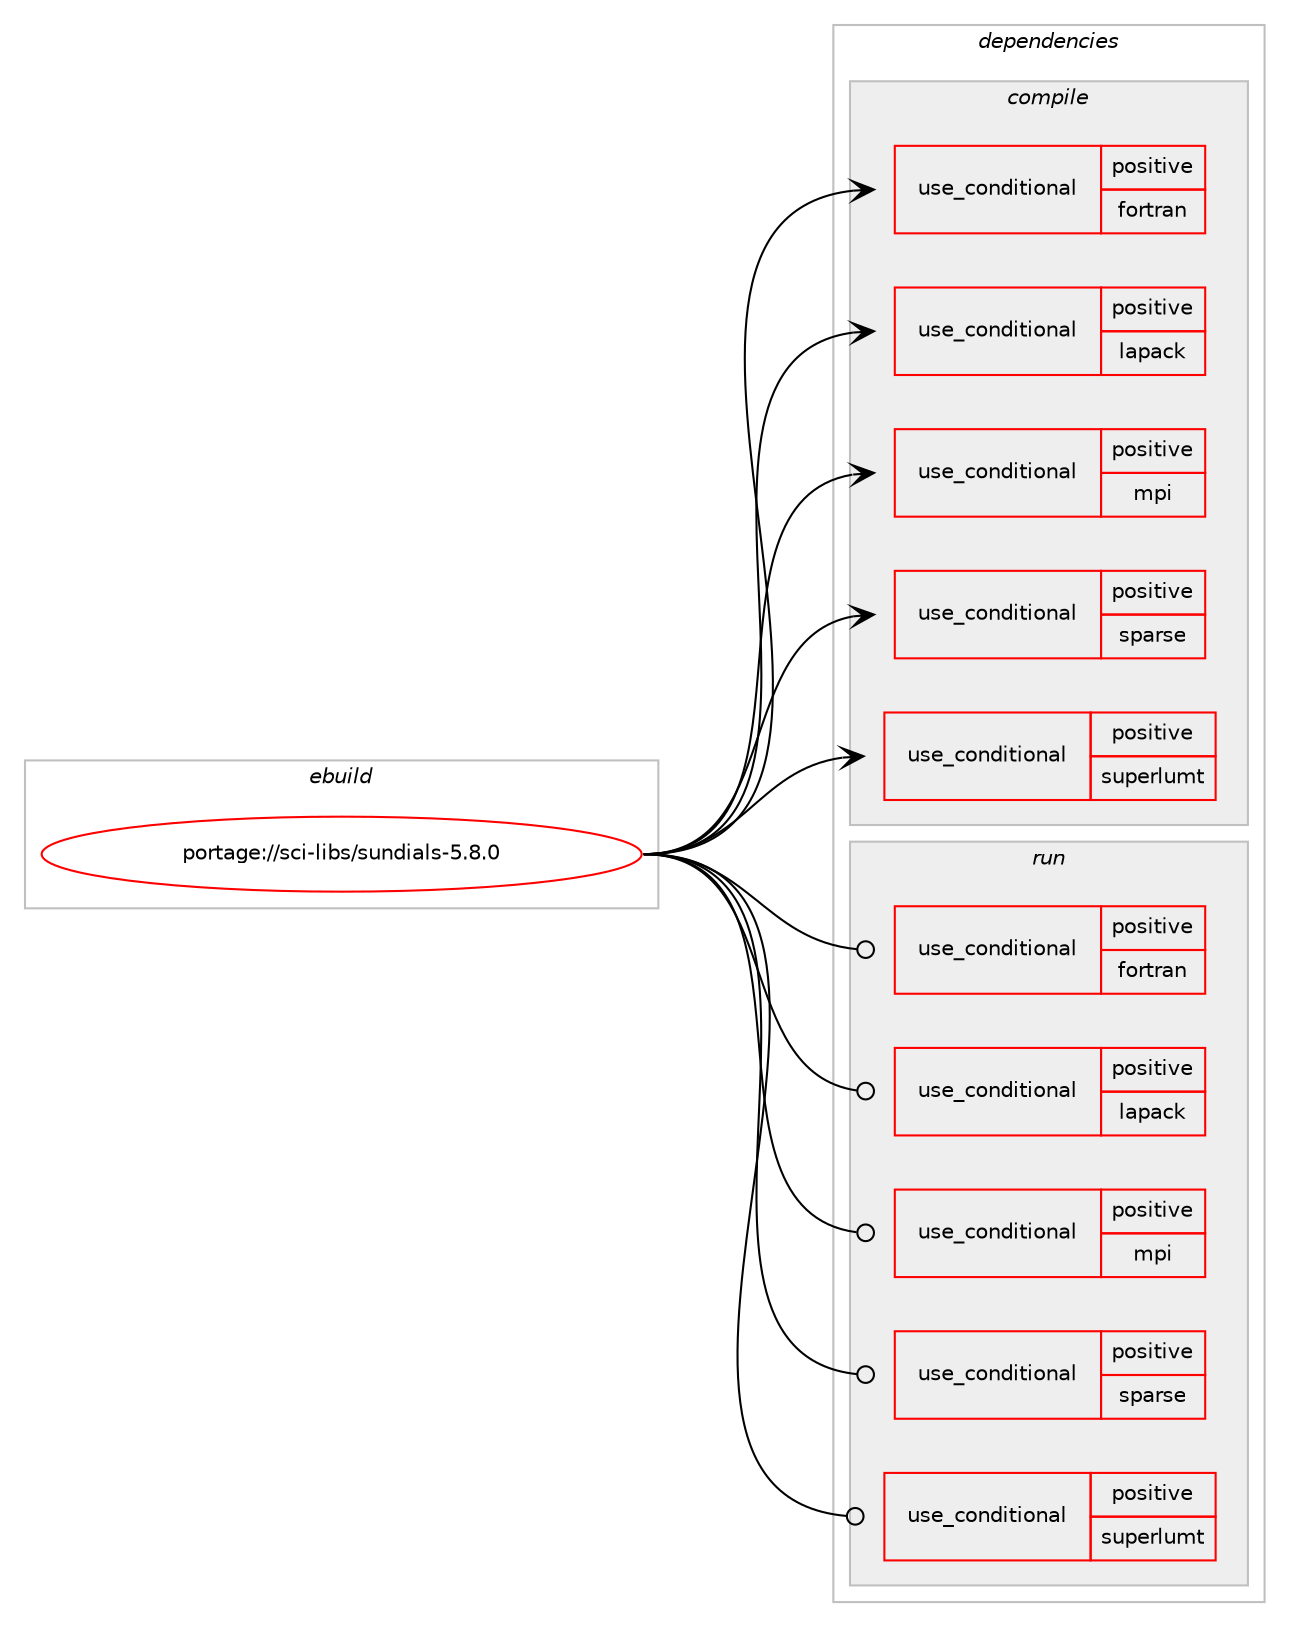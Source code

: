 digraph prolog {

# *************
# Graph options
# *************

newrank=true;
concentrate=true;
compound=true;
graph [rankdir=LR,fontname=Helvetica,fontsize=10,ranksep=1.5];#, ranksep=2.5, nodesep=0.2];
edge  [arrowhead=vee];
node  [fontname=Helvetica,fontsize=10];

# **********
# The ebuild
# **********

subgraph cluster_leftcol {
color=gray;
rank=same;
label=<<i>ebuild</i>>;
id [label="portage://sci-libs/sundials-5.8.0", color=red, width=4, href="../sci-libs/sundials-5.8.0.svg"];
}

# ****************
# The dependencies
# ****************

subgraph cluster_midcol {
color=gray;
label=<<i>dependencies</i>>;
subgraph cluster_compile {
fillcolor="#eeeeee";
style=filled;
label=<<i>compile</i>>;
subgraph cond104811 {
dependency202929 [label=<<TABLE BORDER="0" CELLBORDER="1" CELLSPACING="0" CELLPADDING="4"><TR><TD ROWSPAN="3" CELLPADDING="10">use_conditional</TD></TR><TR><TD>positive</TD></TR><TR><TD>fortran</TD></TR></TABLE>>, shape=none, color=red];
# *** BEGIN UNKNOWN DEPENDENCY TYPE (TODO) ***
# dependency202929 -> package_dependency(portage://sci-libs/sundials-5.8.0,install,no,virtual,fortran,none,[,,],[],[])
# *** END UNKNOWN DEPENDENCY TYPE (TODO) ***

}
id:e -> dependency202929:w [weight=20,style="solid",arrowhead="vee"];
subgraph cond104812 {
dependency202930 [label=<<TABLE BORDER="0" CELLBORDER="1" CELLSPACING="0" CELLPADDING="4"><TR><TD ROWSPAN="3" CELLPADDING="10">use_conditional</TD></TR><TR><TD>positive</TD></TR><TR><TD>lapack</TD></TR></TABLE>>, shape=none, color=red];
# *** BEGIN UNKNOWN DEPENDENCY TYPE (TODO) ***
# dependency202930 -> package_dependency(portage://sci-libs/sundials-5.8.0,install,no,virtual,lapack,none,[,,],[],[])
# *** END UNKNOWN DEPENDENCY TYPE (TODO) ***

}
id:e -> dependency202930:w [weight=20,style="solid",arrowhead="vee"];
subgraph cond104813 {
dependency202931 [label=<<TABLE BORDER="0" CELLBORDER="1" CELLSPACING="0" CELLPADDING="4"><TR><TD ROWSPAN="3" CELLPADDING="10">use_conditional</TD></TR><TR><TD>positive</TD></TR><TR><TD>mpi</TD></TR></TABLE>>, shape=none, color=red];
# *** BEGIN UNKNOWN DEPENDENCY TYPE (TODO) ***
# dependency202931 -> package_dependency(portage://sci-libs/sundials-5.8.0,install,no,sci-libs,hypre,none,[,,],any_same_slot,[use(optenable(fortran),none),use(optenable(mpi),none)])
# *** END UNKNOWN DEPENDENCY TYPE (TODO) ***

# *** BEGIN UNKNOWN DEPENDENCY TYPE (TODO) ***
# dependency202931 -> package_dependency(portage://sci-libs/sundials-5.8.0,install,no,virtual,mpi,none,[,,],[],[use(optenable(fortran),none)])
# *** END UNKNOWN DEPENDENCY TYPE (TODO) ***

}
id:e -> dependency202931:w [weight=20,style="solid",arrowhead="vee"];
subgraph cond104814 {
dependency202932 [label=<<TABLE BORDER="0" CELLBORDER="1" CELLSPACING="0" CELLPADDING="4"><TR><TD ROWSPAN="3" CELLPADDING="10">use_conditional</TD></TR><TR><TD>positive</TD></TR><TR><TD>sparse</TD></TR></TABLE>>, shape=none, color=red];
# *** BEGIN UNKNOWN DEPENDENCY TYPE (TODO) ***
# dependency202932 -> package_dependency(portage://sci-libs/sundials-5.8.0,install,no,sci-libs,klu,none,[,,],[],[])
# *** END UNKNOWN DEPENDENCY TYPE (TODO) ***

}
id:e -> dependency202932:w [weight=20,style="solid",arrowhead="vee"];
subgraph cond104815 {
dependency202933 [label=<<TABLE BORDER="0" CELLBORDER="1" CELLSPACING="0" CELLPADDING="4"><TR><TD ROWSPAN="3" CELLPADDING="10">use_conditional</TD></TR><TR><TD>positive</TD></TR><TR><TD>superlumt</TD></TR></TABLE>>, shape=none, color=red];
# *** BEGIN UNKNOWN DEPENDENCY TYPE (TODO) ***
# dependency202933 -> package_dependency(portage://sci-libs/sundials-5.8.0,install,no,sci-libs,superlu_mt,none,[,,],any_same_slot,[use(equal(int64),none)])
# *** END UNKNOWN DEPENDENCY TYPE (TODO) ***

}
id:e -> dependency202933:w [weight=20,style="solid",arrowhead="vee"];
}
subgraph cluster_compileandrun {
fillcolor="#eeeeee";
style=filled;
label=<<i>compile and run</i>>;
}
subgraph cluster_run {
fillcolor="#eeeeee";
style=filled;
label=<<i>run</i>>;
subgraph cond104816 {
dependency202934 [label=<<TABLE BORDER="0" CELLBORDER="1" CELLSPACING="0" CELLPADDING="4"><TR><TD ROWSPAN="3" CELLPADDING="10">use_conditional</TD></TR><TR><TD>positive</TD></TR><TR><TD>fortran</TD></TR></TABLE>>, shape=none, color=red];
# *** BEGIN UNKNOWN DEPENDENCY TYPE (TODO) ***
# dependency202934 -> package_dependency(portage://sci-libs/sundials-5.8.0,run,no,virtual,fortran,none,[,,],[],[])
# *** END UNKNOWN DEPENDENCY TYPE (TODO) ***

}
id:e -> dependency202934:w [weight=20,style="solid",arrowhead="odot"];
subgraph cond104817 {
dependency202935 [label=<<TABLE BORDER="0" CELLBORDER="1" CELLSPACING="0" CELLPADDING="4"><TR><TD ROWSPAN="3" CELLPADDING="10">use_conditional</TD></TR><TR><TD>positive</TD></TR><TR><TD>lapack</TD></TR></TABLE>>, shape=none, color=red];
# *** BEGIN UNKNOWN DEPENDENCY TYPE (TODO) ***
# dependency202935 -> package_dependency(portage://sci-libs/sundials-5.8.0,run,no,virtual,lapack,none,[,,],[],[])
# *** END UNKNOWN DEPENDENCY TYPE (TODO) ***

}
id:e -> dependency202935:w [weight=20,style="solid",arrowhead="odot"];
subgraph cond104818 {
dependency202936 [label=<<TABLE BORDER="0" CELLBORDER="1" CELLSPACING="0" CELLPADDING="4"><TR><TD ROWSPAN="3" CELLPADDING="10">use_conditional</TD></TR><TR><TD>positive</TD></TR><TR><TD>mpi</TD></TR></TABLE>>, shape=none, color=red];
# *** BEGIN UNKNOWN DEPENDENCY TYPE (TODO) ***
# dependency202936 -> package_dependency(portage://sci-libs/sundials-5.8.0,run,no,sci-libs,hypre,none,[,,],any_same_slot,[use(optenable(fortran),none),use(optenable(mpi),none)])
# *** END UNKNOWN DEPENDENCY TYPE (TODO) ***

# *** BEGIN UNKNOWN DEPENDENCY TYPE (TODO) ***
# dependency202936 -> package_dependency(portage://sci-libs/sundials-5.8.0,run,no,virtual,mpi,none,[,,],[],[use(optenable(fortran),none)])
# *** END UNKNOWN DEPENDENCY TYPE (TODO) ***

}
id:e -> dependency202936:w [weight=20,style="solid",arrowhead="odot"];
subgraph cond104819 {
dependency202937 [label=<<TABLE BORDER="0" CELLBORDER="1" CELLSPACING="0" CELLPADDING="4"><TR><TD ROWSPAN="3" CELLPADDING="10">use_conditional</TD></TR><TR><TD>positive</TD></TR><TR><TD>sparse</TD></TR></TABLE>>, shape=none, color=red];
# *** BEGIN UNKNOWN DEPENDENCY TYPE (TODO) ***
# dependency202937 -> package_dependency(portage://sci-libs/sundials-5.8.0,run,no,sci-libs,klu,none,[,,],[],[])
# *** END UNKNOWN DEPENDENCY TYPE (TODO) ***

}
id:e -> dependency202937:w [weight=20,style="solid",arrowhead="odot"];
subgraph cond104820 {
dependency202938 [label=<<TABLE BORDER="0" CELLBORDER="1" CELLSPACING="0" CELLPADDING="4"><TR><TD ROWSPAN="3" CELLPADDING="10">use_conditional</TD></TR><TR><TD>positive</TD></TR><TR><TD>superlumt</TD></TR></TABLE>>, shape=none, color=red];
# *** BEGIN UNKNOWN DEPENDENCY TYPE (TODO) ***
# dependency202938 -> package_dependency(portage://sci-libs/sundials-5.8.0,run,no,sci-libs,superlu_mt,none,[,,],any_same_slot,[use(equal(int64),none)])
# *** END UNKNOWN DEPENDENCY TYPE (TODO) ***

}
id:e -> dependency202938:w [weight=20,style="solid",arrowhead="odot"];
}
}

# **************
# The candidates
# **************

subgraph cluster_choices {
rank=same;
color=gray;
label=<<i>candidates</i>>;

}

}
